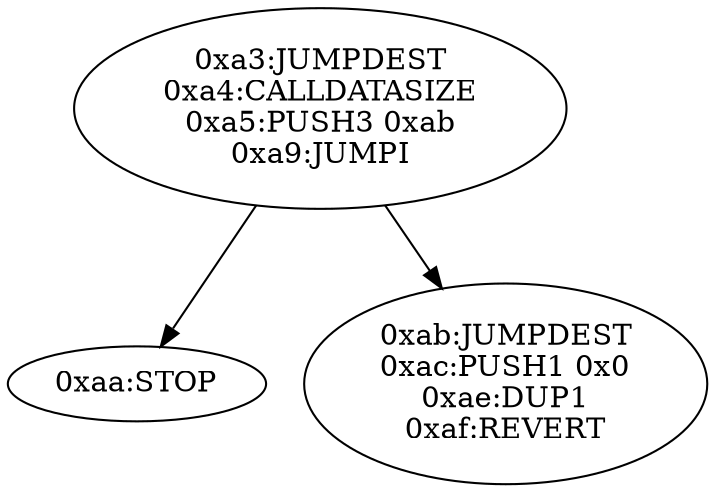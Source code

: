 digraph{
163[label="0xa3:JUMPDEST
0xa4:CALLDATASIZE
0xa5:PUSH3 0xab
0xa9:JUMPI"]
163 -> 170
163 -> 171
170[label="0xaa:STOP"]
171[label="0xab:JUMPDEST
0xac:PUSH1 0x0
0xae:DUP1
0xaf:REVERT"]

}